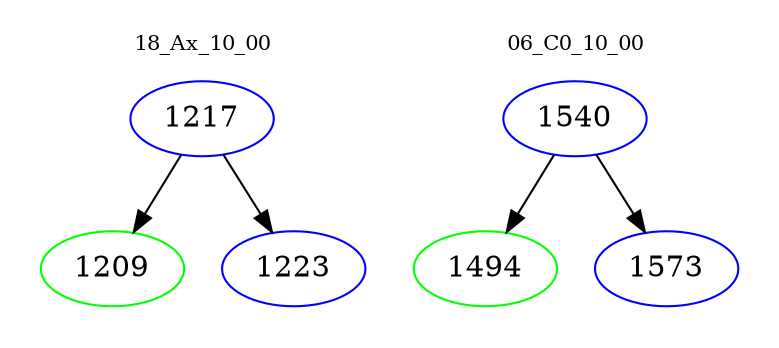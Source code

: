 digraph{
subgraph cluster_0 {
color = white
label = "18_Ax_10_00";
fontsize=10;
T0_1217 [label="1217", color="blue"]
T0_1217 -> T0_1209 [color="black"]
T0_1209 [label="1209", color="green"]
T0_1217 -> T0_1223 [color="black"]
T0_1223 [label="1223", color="blue"]
}
subgraph cluster_1 {
color = white
label = "06_C0_10_00";
fontsize=10;
T1_1540 [label="1540", color="blue"]
T1_1540 -> T1_1494 [color="black"]
T1_1494 [label="1494", color="green"]
T1_1540 -> T1_1573 [color="black"]
T1_1573 [label="1573", color="blue"]
}
}
